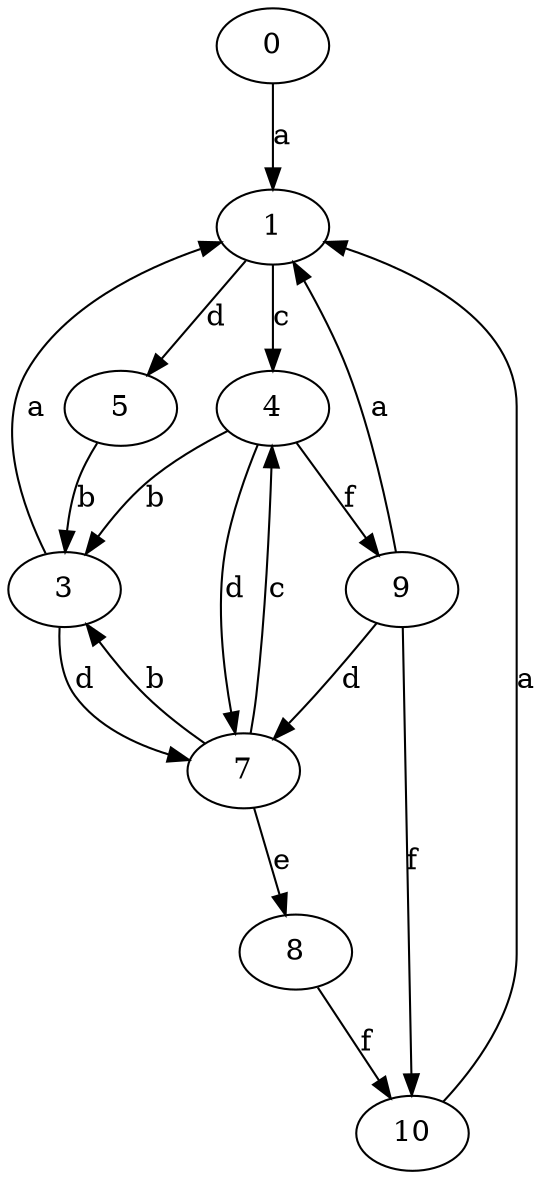 strict digraph  {
1;
0;
3;
4;
5;
7;
8;
9;
10;
1 -> 4  [label=c];
1 -> 5  [label=d];
0 -> 1  [label=a];
3 -> 1  [label=a];
3 -> 7  [label=d];
4 -> 3  [label=b];
4 -> 7  [label=d];
4 -> 9  [label=f];
5 -> 3  [label=b];
7 -> 3  [label=b];
7 -> 4  [label=c];
7 -> 8  [label=e];
8 -> 10  [label=f];
9 -> 1  [label=a];
9 -> 7  [label=d];
9 -> 10  [label=f];
10 -> 1  [label=a];
}
